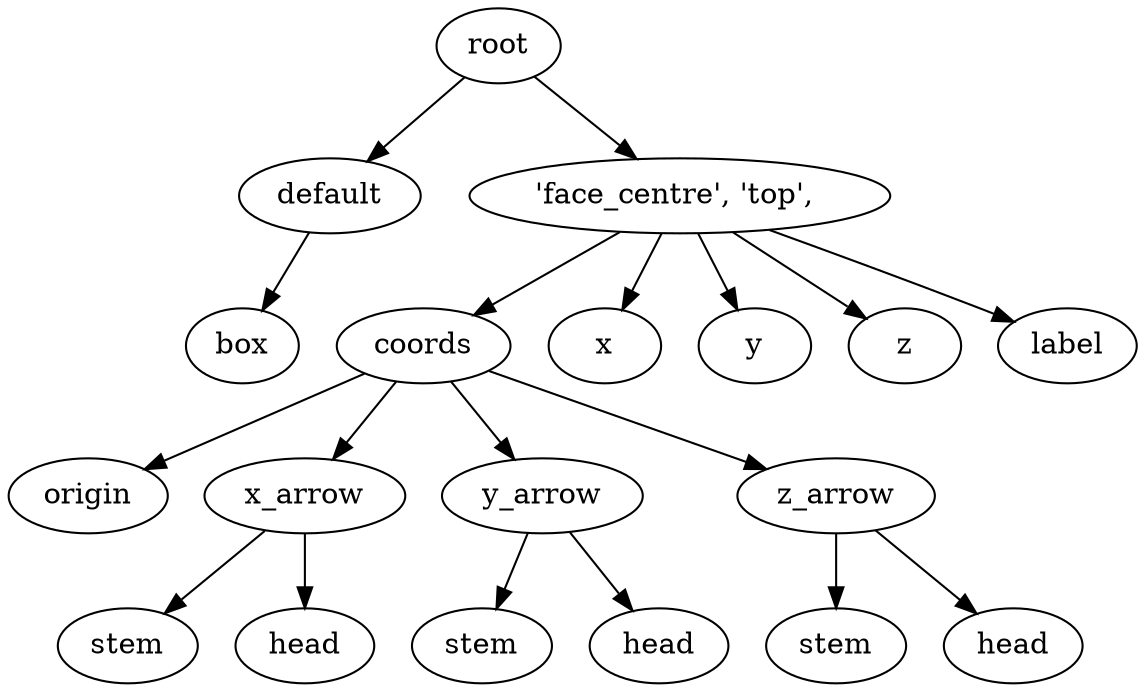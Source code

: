 digraph default {
    root_1 [label="root"];
    default_2 [label="default"];
    box_3 [label="box"];
    4 [label="'face_centre',\ 'top',\ "];
    coords_5 [label="coords"];
    origin_6 [label="origin"];
    x_arrow_7 [label="x_arrow"];
    stem_8 [label="stem"];
    head_9 [label="head"];
    y_arrow_10 [label="y_arrow"];
    stem_11 [label="stem"];
    head_12 [label="head"];
    z_arrow_13 [label="z_arrow"];
    stem_14 [label="stem"];
    head_15 [label="head"];
    x_16 [label="x"];
    y_17 [label="y"];
    z_18 [label="z"];
    label_19 [label="label"];
    root_1 -> default_2;
    default_2 -> box_3;
    root_1 -> 4;
    4 -> coords_5;
    coords_5 -> origin_6;
    coords_5 -> x_arrow_7;
    x_arrow_7 -> stem_8;
    x_arrow_7 -> head_9;
    coords_5 -> y_arrow_10;
    y_arrow_10 -> stem_11;
    y_arrow_10 -> head_12;
    coords_5 -> z_arrow_13;
    z_arrow_13 -> stem_14;
    z_arrow_13 -> head_15;
    4 -> x_16;
    4 -> y_17;
    4 -> z_18;
    4 -> label_19;
}

